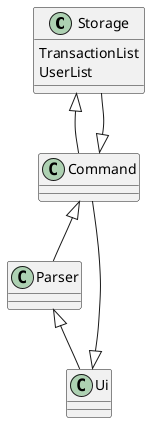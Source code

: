 @startuml
'https://plantuml.com/class-diagram

'class UserList
'class TransactionList
class Storage{
    TransactionList
    UserList
}

class Parser
class Command



Command <|-- Parser
Parser <|-- Ui
Ui <|-- Command
Storage <|-- Command
Command <|-- Storage


@enduml
